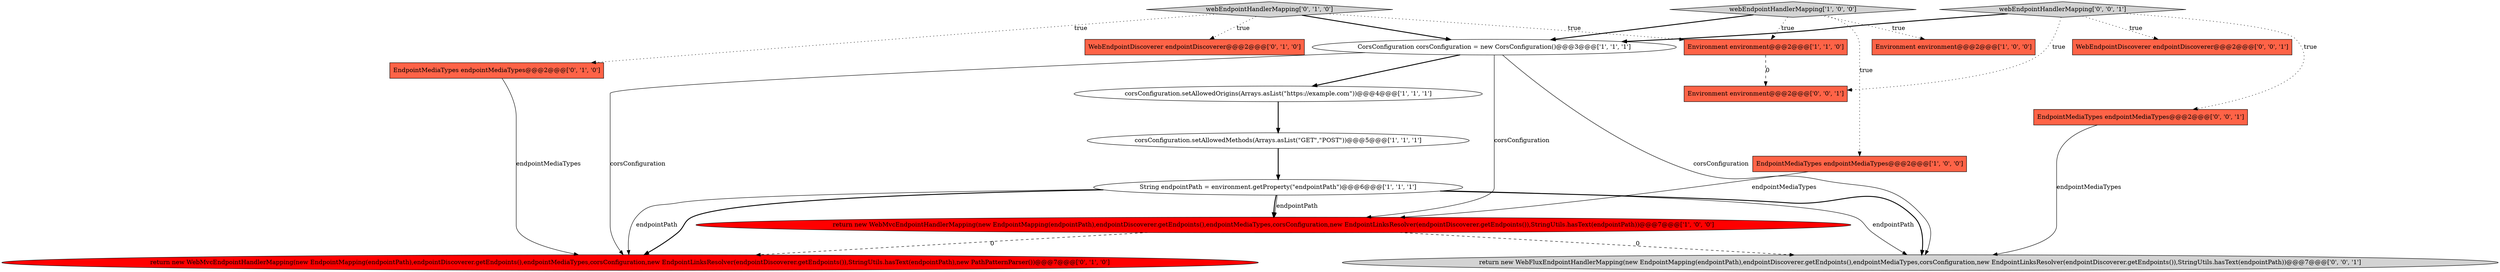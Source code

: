 digraph {
5 [style = filled, label = "corsConfiguration.setAllowedOrigins(Arrays.asList(\"https://example.com\"))@@@4@@@['1', '1', '1']", fillcolor = white, shape = ellipse image = "AAA0AAABBB1BBB"];
4 [style = filled, label = "CorsConfiguration corsConfiguration = new CorsConfiguration()@@@3@@@['1', '1', '1']", fillcolor = white, shape = ellipse image = "AAA0AAABBB1BBB"];
1 [style = filled, label = "corsConfiguration.setAllowedMethods(Arrays.asList(\"GET\",\"POST\"))@@@5@@@['1', '1', '1']", fillcolor = white, shape = ellipse image = "AAA0AAABBB1BBB"];
7 [style = filled, label = "Environment environment@@@2@@@['1', '1', '0']", fillcolor = tomato, shape = box image = "AAA0AAABBB1BBB"];
8 [style = filled, label = "webEndpointHandlerMapping['1', '0', '0']", fillcolor = lightgray, shape = diamond image = "AAA0AAABBB1BBB"];
3 [style = filled, label = "Environment environment@@@2@@@['1', '0', '0']", fillcolor = tomato, shape = box image = "AAA0AAABBB1BBB"];
12 [style = filled, label = "webEndpointHandlerMapping['0', '1', '0']", fillcolor = lightgray, shape = diamond image = "AAA0AAABBB2BBB"];
17 [style = filled, label = "Environment environment@@@2@@@['0', '0', '1']", fillcolor = tomato, shape = box image = "AAA0AAABBB3BBB"];
15 [style = filled, label = "return new WebFluxEndpointHandlerMapping(new EndpointMapping(endpointPath),endpointDiscoverer.getEndpoints(),endpointMediaTypes,corsConfiguration,new EndpointLinksResolver(endpointDiscoverer.getEndpoints()),StringUtils.hasText(endpointPath))@@@7@@@['0', '0', '1']", fillcolor = lightgray, shape = ellipse image = "AAA0AAABBB3BBB"];
9 [style = filled, label = "EndpointMediaTypes endpointMediaTypes@@@2@@@['0', '1', '0']", fillcolor = tomato, shape = box image = "AAA0AAABBB2BBB"];
10 [style = filled, label = "WebEndpointDiscoverer endpointDiscoverer@@@2@@@['0', '1', '0']", fillcolor = tomato, shape = box image = "AAA0AAABBB2BBB"];
2 [style = filled, label = "String endpointPath = environment.getProperty(\"endpointPath\")@@@6@@@['1', '1', '1']", fillcolor = white, shape = ellipse image = "AAA0AAABBB1BBB"];
14 [style = filled, label = "webEndpointHandlerMapping['0', '0', '1']", fillcolor = lightgray, shape = diamond image = "AAA0AAABBB3BBB"];
16 [style = filled, label = "EndpointMediaTypes endpointMediaTypes@@@2@@@['0', '0', '1']", fillcolor = tomato, shape = box image = "AAA0AAABBB3BBB"];
13 [style = filled, label = "WebEndpointDiscoverer endpointDiscoverer@@@2@@@['0', '0', '1']", fillcolor = tomato, shape = box image = "AAA0AAABBB3BBB"];
6 [style = filled, label = "EndpointMediaTypes endpointMediaTypes@@@2@@@['1', '0', '0']", fillcolor = tomato, shape = box image = "AAA0AAABBB1BBB"];
11 [style = filled, label = "return new WebMvcEndpointHandlerMapping(new EndpointMapping(endpointPath),endpointDiscoverer.getEndpoints(),endpointMediaTypes,corsConfiguration,new EndpointLinksResolver(endpointDiscoverer.getEndpoints()),StringUtils.hasText(endpointPath),new PathPatternParser())@@@7@@@['0', '1', '0']", fillcolor = red, shape = ellipse image = "AAA1AAABBB2BBB"];
0 [style = filled, label = "return new WebMvcEndpointHandlerMapping(new EndpointMapping(endpointPath),endpointDiscoverer.getEndpoints(),endpointMediaTypes,corsConfiguration,new EndpointLinksResolver(endpointDiscoverer.getEndpoints()),StringUtils.hasText(endpointPath))@@@7@@@['1', '0', '0']", fillcolor = red, shape = ellipse image = "AAA1AAABBB1BBB"];
7->17 [style = dashed, label="0"];
0->15 [style = dashed, label="0"];
8->7 [style = dotted, label="true"];
0->11 [style = dashed, label="0"];
2->15 [style = solid, label="endpointPath"];
8->3 [style = dotted, label="true"];
14->13 [style = dotted, label="true"];
4->0 [style = solid, label="corsConfiguration"];
14->17 [style = dotted, label="true"];
14->16 [style = dotted, label="true"];
5->1 [style = bold, label=""];
4->11 [style = solid, label="corsConfiguration"];
2->0 [style = bold, label=""];
8->6 [style = dotted, label="true"];
12->10 [style = dotted, label="true"];
12->4 [style = bold, label=""];
16->15 [style = solid, label="endpointMediaTypes"];
2->15 [style = bold, label=""];
2->11 [style = solid, label="endpointPath"];
6->0 [style = solid, label="endpointMediaTypes"];
1->2 [style = bold, label=""];
8->4 [style = bold, label=""];
9->11 [style = solid, label="endpointMediaTypes"];
12->7 [style = dotted, label="true"];
2->0 [style = solid, label="endpointPath"];
12->9 [style = dotted, label="true"];
4->5 [style = bold, label=""];
4->15 [style = solid, label="corsConfiguration"];
2->11 [style = bold, label=""];
14->4 [style = bold, label=""];
}
